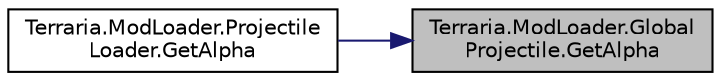 digraph "Terraria.ModLoader.GlobalProjectile.GetAlpha"
{
 // LATEX_PDF_SIZE
  edge [fontname="Helvetica",fontsize="10",labelfontname="Helvetica",labelfontsize="10"];
  node [fontname="Helvetica",fontsize="10",shape=record];
  rankdir="RL";
  Node1 [label="Terraria.ModLoader.Global\lProjectile.GetAlpha",height=0.2,width=0.4,color="black", fillcolor="grey75", style="filled", fontcolor="black",tooltip="Allows you to determine the color and transparency in which a projectile is drawn...."];
  Node1 -> Node2 [dir="back",color="midnightblue",fontsize="10",style="solid",fontname="Helvetica"];
  Node2 [label="Terraria.ModLoader.Projectile\lLoader.GetAlpha",height=0.2,width=0.4,color="black", fillcolor="white", style="filled",URL="$class_terraria_1_1_mod_loader_1_1_projectile_loader.html#a1335b4cbee54240607b58040cb47c209",tooltip=" "];
}
